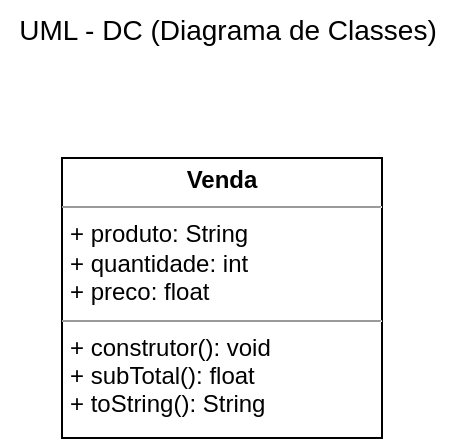 <mxfile version="23.1.5" type="device">
  <diagram name="Página-1" id="RBtPooaLkdl7ktzWSK3F">
    <mxGraphModel dx="627" dy="469" grid="0" gridSize="10" guides="1" tooltips="1" connect="1" arrows="1" fold="1" page="1" pageScale="1" pageWidth="827" pageHeight="1169" math="0" shadow="0">
      <root>
        <mxCell id="0" />
        <mxCell id="1" parent="0" />
        <mxCell id="C8GyKzUAwdUQWCUANy6n-31" value="&lt;p style=&quot;margin:0px;margin-top:4px;text-align:center;&quot;&gt;&lt;b&gt;Venda&lt;/b&gt;&lt;/p&gt;&lt;hr size=&quot;1&quot;&gt;&lt;p style=&quot;margin:0px;margin-left:4px;&quot;&gt;+ produto: String&lt;/p&gt;&lt;p style=&quot;margin:0px;margin-left:4px;&quot;&gt;+ quantidade: int&lt;/p&gt;&lt;p style=&quot;margin:0px;margin-left:4px;&quot;&gt;+ preco: float&lt;br&gt;&lt;/p&gt;&lt;hr size=&quot;1&quot;&gt;&lt;p style=&quot;margin:0px;margin-left:4px;&quot;&gt;+ construtor(): void&lt;/p&gt;&lt;p style=&quot;margin:0px;margin-left:4px;&quot;&gt;+ subTotal(): float&lt;/p&gt;&lt;p style=&quot;margin:0px;margin-left:4px;&quot;&gt;+ toString(): String&lt;/p&gt;" style="verticalAlign=top;align=left;overflow=fill;html=1;whiteSpace=wrap;rounded=0;labelBackgroundColor=none;" parent="1" vertex="1">
          <mxGeometry x="314" y="214" width="160" height="140" as="geometry" />
        </mxCell>
        <mxCell id="C8GyKzUAwdUQWCUANy6n-34" value="UML - DC (Diagrama de Classes)" style="text;html=1;align=center;verticalAlign=middle;whiteSpace=wrap;rounded=0;fontSize=14;fontStyle=0" parent="1" vertex="1">
          <mxGeometry x="283" y="135" width="228" height="30" as="geometry" />
        </mxCell>
      </root>
    </mxGraphModel>
  </diagram>
</mxfile>
